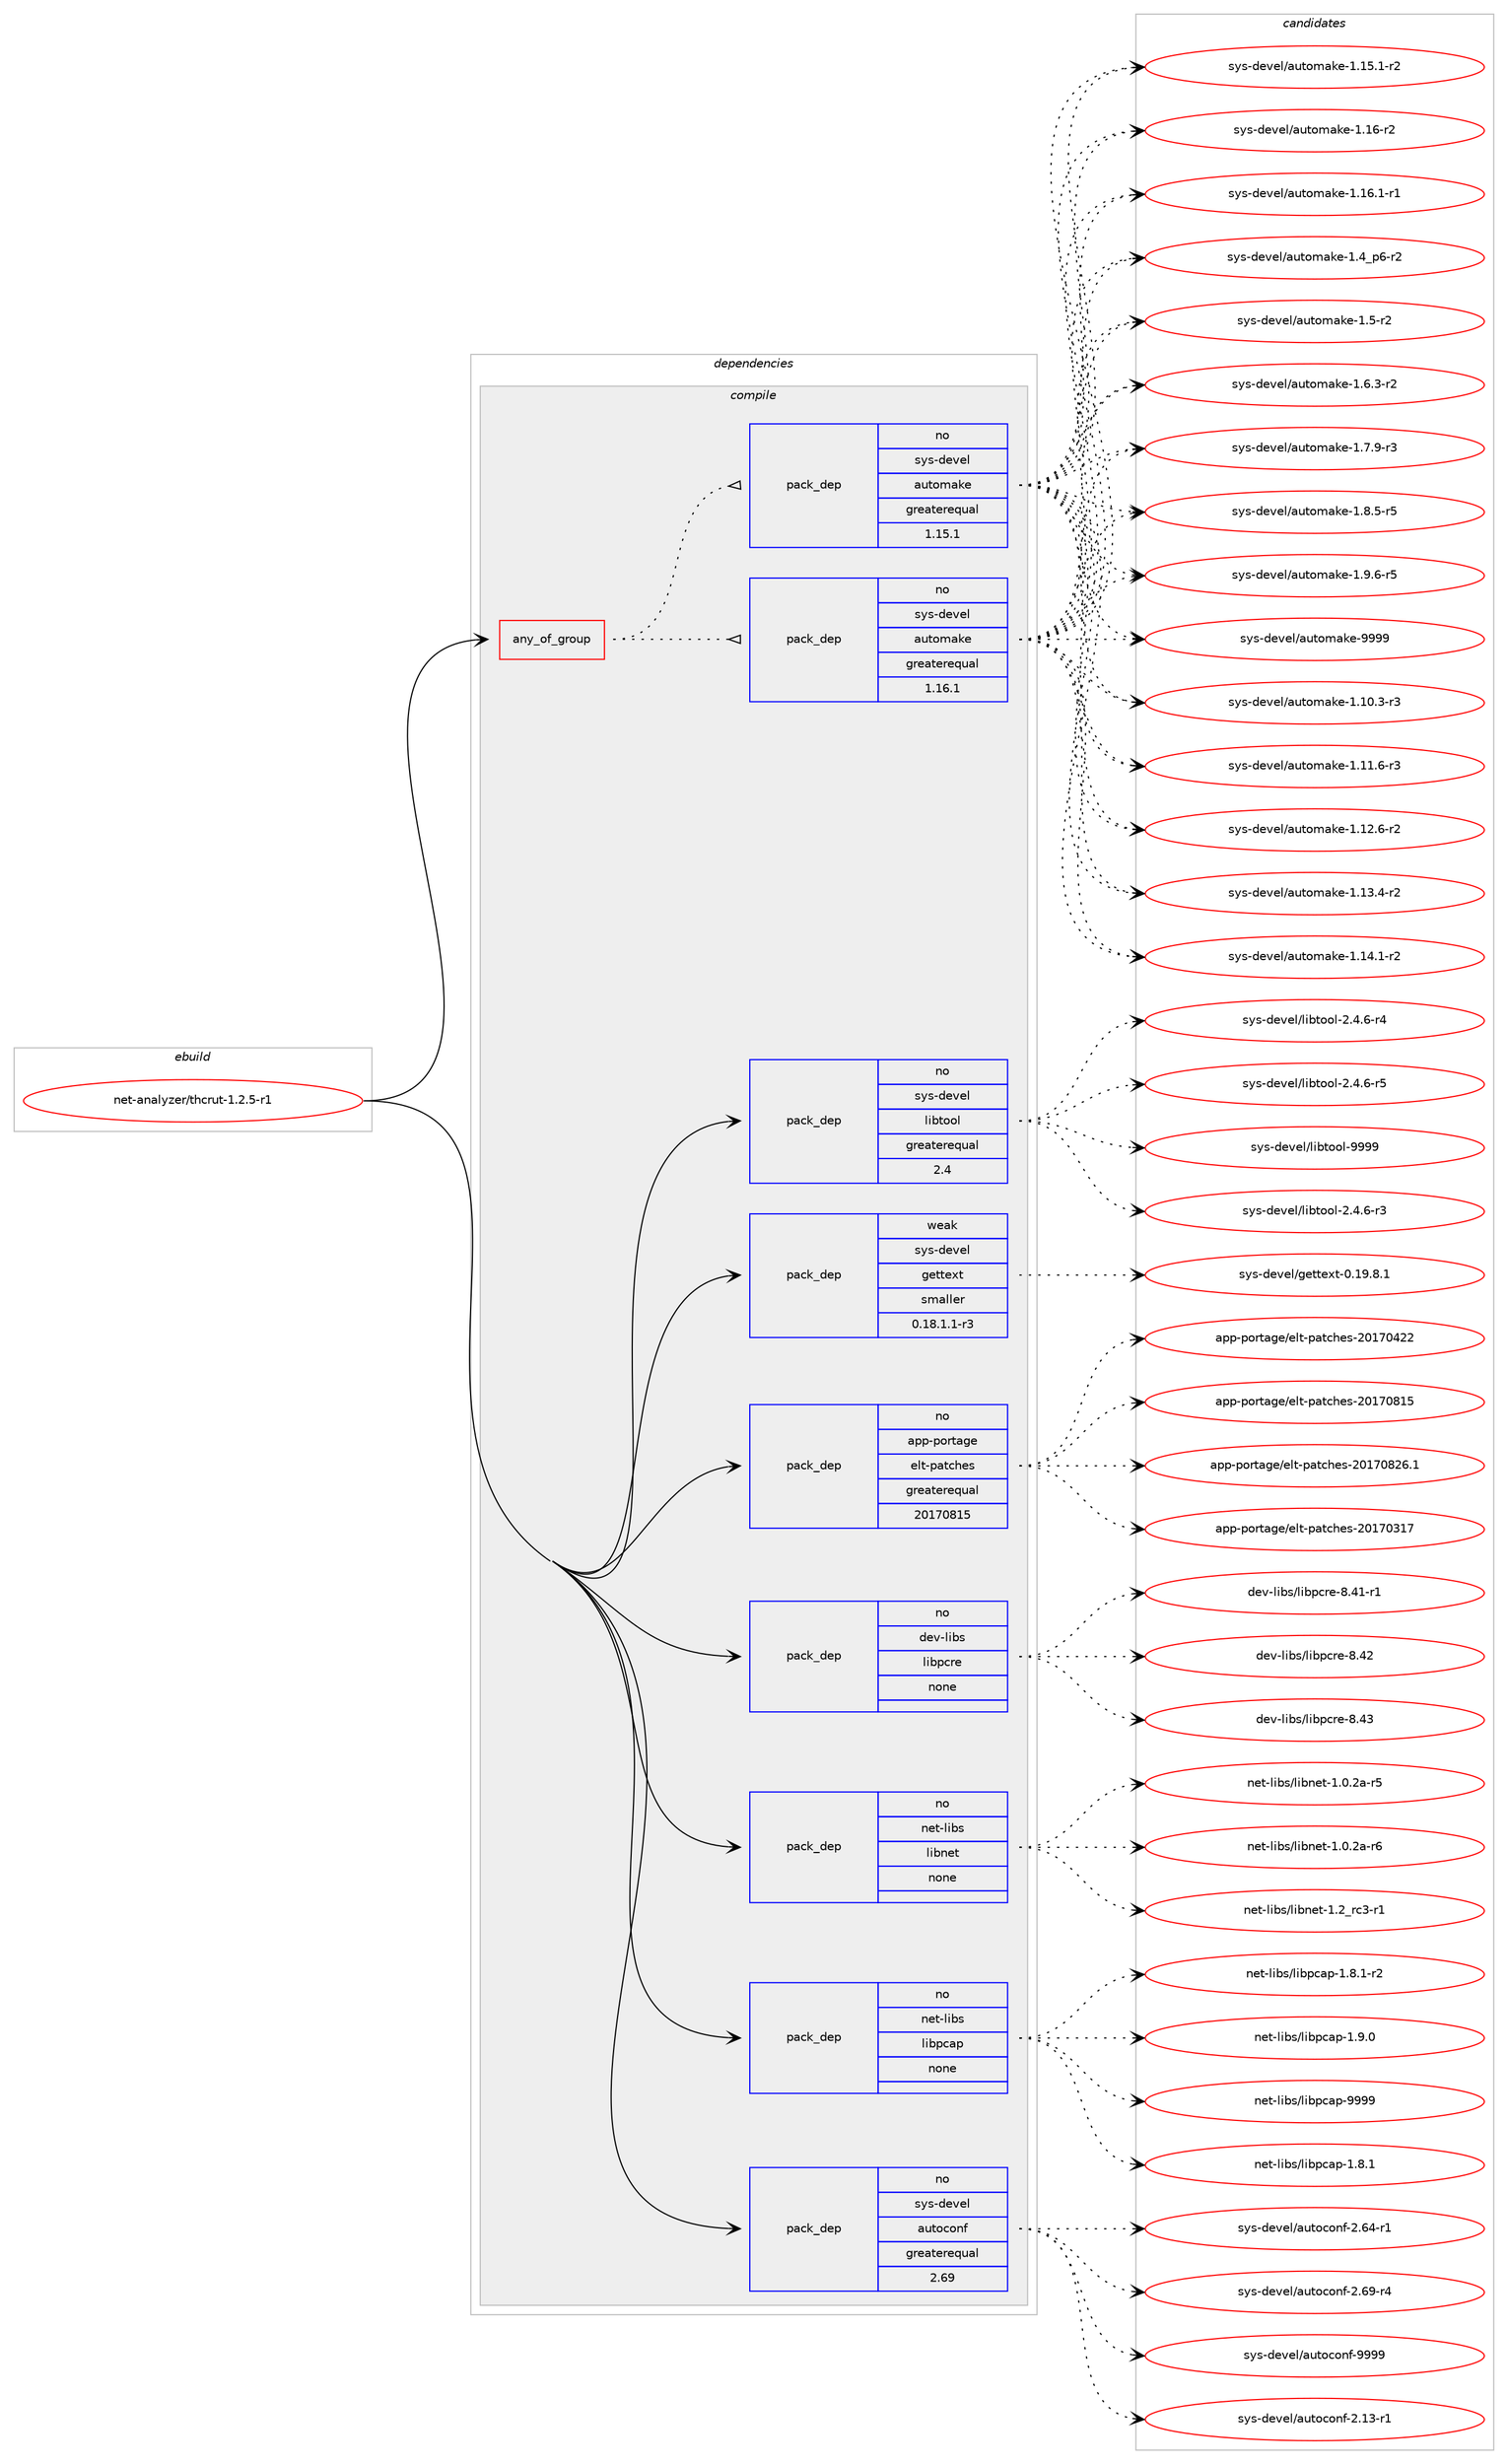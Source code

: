 digraph prolog {

# *************
# Graph options
# *************

newrank=true;
concentrate=true;
compound=true;
graph [rankdir=LR,fontname=Helvetica,fontsize=10,ranksep=1.5];#, ranksep=2.5, nodesep=0.2];
edge  [arrowhead=vee];
node  [fontname=Helvetica,fontsize=10];

# **********
# The ebuild
# **********

subgraph cluster_leftcol {
color=gray;
rank=same;
label=<<i>ebuild</i>>;
id [label="net-analyzer/thcrut-1.2.5-r1", color=red, width=4, href="../net-analyzer/thcrut-1.2.5-r1.svg"];
}

# ****************
# The dependencies
# ****************

subgraph cluster_midcol {
color=gray;
label=<<i>dependencies</i>>;
subgraph cluster_compile {
fillcolor="#eeeeee";
style=filled;
label=<<i>compile</i>>;
subgraph any25896 {
dependency1647493 [label=<<TABLE BORDER="0" CELLBORDER="1" CELLSPACING="0" CELLPADDING="4"><TR><TD CELLPADDING="10">any_of_group</TD></TR></TABLE>>, shape=none, color=red];subgraph pack1178077 {
dependency1647494 [label=<<TABLE BORDER="0" CELLBORDER="1" CELLSPACING="0" CELLPADDING="4" WIDTH="220"><TR><TD ROWSPAN="6" CELLPADDING="30">pack_dep</TD></TR><TR><TD WIDTH="110">no</TD></TR><TR><TD>sys-devel</TD></TR><TR><TD>automake</TD></TR><TR><TD>greaterequal</TD></TR><TR><TD>1.16.1</TD></TR></TABLE>>, shape=none, color=blue];
}
dependency1647493:e -> dependency1647494:w [weight=20,style="dotted",arrowhead="oinv"];
subgraph pack1178078 {
dependency1647495 [label=<<TABLE BORDER="0" CELLBORDER="1" CELLSPACING="0" CELLPADDING="4" WIDTH="220"><TR><TD ROWSPAN="6" CELLPADDING="30">pack_dep</TD></TR><TR><TD WIDTH="110">no</TD></TR><TR><TD>sys-devel</TD></TR><TR><TD>automake</TD></TR><TR><TD>greaterequal</TD></TR><TR><TD>1.15.1</TD></TR></TABLE>>, shape=none, color=blue];
}
dependency1647493:e -> dependency1647495:w [weight=20,style="dotted",arrowhead="oinv"];
}
id:e -> dependency1647493:w [weight=20,style="solid",arrowhead="vee"];
subgraph pack1178079 {
dependency1647496 [label=<<TABLE BORDER="0" CELLBORDER="1" CELLSPACING="0" CELLPADDING="4" WIDTH="220"><TR><TD ROWSPAN="6" CELLPADDING="30">pack_dep</TD></TR><TR><TD WIDTH="110">no</TD></TR><TR><TD>app-portage</TD></TR><TR><TD>elt-patches</TD></TR><TR><TD>greaterequal</TD></TR><TR><TD>20170815</TD></TR></TABLE>>, shape=none, color=blue];
}
id:e -> dependency1647496:w [weight=20,style="solid",arrowhead="vee"];
subgraph pack1178080 {
dependency1647497 [label=<<TABLE BORDER="0" CELLBORDER="1" CELLSPACING="0" CELLPADDING="4" WIDTH="220"><TR><TD ROWSPAN="6" CELLPADDING="30">pack_dep</TD></TR><TR><TD WIDTH="110">no</TD></TR><TR><TD>dev-libs</TD></TR><TR><TD>libpcre</TD></TR><TR><TD>none</TD></TR><TR><TD></TD></TR></TABLE>>, shape=none, color=blue];
}
id:e -> dependency1647497:w [weight=20,style="solid",arrowhead="vee"];
subgraph pack1178081 {
dependency1647498 [label=<<TABLE BORDER="0" CELLBORDER="1" CELLSPACING="0" CELLPADDING="4" WIDTH="220"><TR><TD ROWSPAN="6" CELLPADDING="30">pack_dep</TD></TR><TR><TD WIDTH="110">no</TD></TR><TR><TD>net-libs</TD></TR><TR><TD>libnet</TD></TR><TR><TD>none</TD></TR><TR><TD></TD></TR></TABLE>>, shape=none, color=blue];
}
id:e -> dependency1647498:w [weight=20,style="solid",arrowhead="vee"];
subgraph pack1178082 {
dependency1647499 [label=<<TABLE BORDER="0" CELLBORDER="1" CELLSPACING="0" CELLPADDING="4" WIDTH="220"><TR><TD ROWSPAN="6" CELLPADDING="30">pack_dep</TD></TR><TR><TD WIDTH="110">no</TD></TR><TR><TD>net-libs</TD></TR><TR><TD>libpcap</TD></TR><TR><TD>none</TD></TR><TR><TD></TD></TR></TABLE>>, shape=none, color=blue];
}
id:e -> dependency1647499:w [weight=20,style="solid",arrowhead="vee"];
subgraph pack1178083 {
dependency1647500 [label=<<TABLE BORDER="0" CELLBORDER="1" CELLSPACING="0" CELLPADDING="4" WIDTH="220"><TR><TD ROWSPAN="6" CELLPADDING="30">pack_dep</TD></TR><TR><TD WIDTH="110">no</TD></TR><TR><TD>sys-devel</TD></TR><TR><TD>autoconf</TD></TR><TR><TD>greaterequal</TD></TR><TR><TD>2.69</TD></TR></TABLE>>, shape=none, color=blue];
}
id:e -> dependency1647500:w [weight=20,style="solid",arrowhead="vee"];
subgraph pack1178084 {
dependency1647501 [label=<<TABLE BORDER="0" CELLBORDER="1" CELLSPACING="0" CELLPADDING="4" WIDTH="220"><TR><TD ROWSPAN="6" CELLPADDING="30">pack_dep</TD></TR><TR><TD WIDTH="110">no</TD></TR><TR><TD>sys-devel</TD></TR><TR><TD>libtool</TD></TR><TR><TD>greaterequal</TD></TR><TR><TD>2.4</TD></TR></TABLE>>, shape=none, color=blue];
}
id:e -> dependency1647501:w [weight=20,style="solid",arrowhead="vee"];
subgraph pack1178085 {
dependency1647502 [label=<<TABLE BORDER="0" CELLBORDER="1" CELLSPACING="0" CELLPADDING="4" WIDTH="220"><TR><TD ROWSPAN="6" CELLPADDING="30">pack_dep</TD></TR><TR><TD WIDTH="110">weak</TD></TR><TR><TD>sys-devel</TD></TR><TR><TD>gettext</TD></TR><TR><TD>smaller</TD></TR><TR><TD>0.18.1.1-r3</TD></TR></TABLE>>, shape=none, color=blue];
}
id:e -> dependency1647502:w [weight=20,style="solid",arrowhead="vee"];
}
subgraph cluster_compileandrun {
fillcolor="#eeeeee";
style=filled;
label=<<i>compile and run</i>>;
}
subgraph cluster_run {
fillcolor="#eeeeee";
style=filled;
label=<<i>run</i>>;
}
}

# **************
# The candidates
# **************

subgraph cluster_choices {
rank=same;
color=gray;
label=<<i>candidates</i>>;

subgraph choice1178077 {
color=black;
nodesep=1;
choice11512111545100101118101108479711711611110997107101454946494846514511451 [label="sys-devel/automake-1.10.3-r3", color=red, width=4,href="../sys-devel/automake-1.10.3-r3.svg"];
choice11512111545100101118101108479711711611110997107101454946494946544511451 [label="sys-devel/automake-1.11.6-r3", color=red, width=4,href="../sys-devel/automake-1.11.6-r3.svg"];
choice11512111545100101118101108479711711611110997107101454946495046544511450 [label="sys-devel/automake-1.12.6-r2", color=red, width=4,href="../sys-devel/automake-1.12.6-r2.svg"];
choice11512111545100101118101108479711711611110997107101454946495146524511450 [label="sys-devel/automake-1.13.4-r2", color=red, width=4,href="../sys-devel/automake-1.13.4-r2.svg"];
choice11512111545100101118101108479711711611110997107101454946495246494511450 [label="sys-devel/automake-1.14.1-r2", color=red, width=4,href="../sys-devel/automake-1.14.1-r2.svg"];
choice11512111545100101118101108479711711611110997107101454946495346494511450 [label="sys-devel/automake-1.15.1-r2", color=red, width=4,href="../sys-devel/automake-1.15.1-r2.svg"];
choice1151211154510010111810110847971171161111099710710145494649544511450 [label="sys-devel/automake-1.16-r2", color=red, width=4,href="../sys-devel/automake-1.16-r2.svg"];
choice11512111545100101118101108479711711611110997107101454946495446494511449 [label="sys-devel/automake-1.16.1-r1", color=red, width=4,href="../sys-devel/automake-1.16.1-r1.svg"];
choice115121115451001011181011084797117116111109971071014549465295112544511450 [label="sys-devel/automake-1.4_p6-r2", color=red, width=4,href="../sys-devel/automake-1.4_p6-r2.svg"];
choice11512111545100101118101108479711711611110997107101454946534511450 [label="sys-devel/automake-1.5-r2", color=red, width=4,href="../sys-devel/automake-1.5-r2.svg"];
choice115121115451001011181011084797117116111109971071014549465446514511450 [label="sys-devel/automake-1.6.3-r2", color=red, width=4,href="../sys-devel/automake-1.6.3-r2.svg"];
choice115121115451001011181011084797117116111109971071014549465546574511451 [label="sys-devel/automake-1.7.9-r3", color=red, width=4,href="../sys-devel/automake-1.7.9-r3.svg"];
choice115121115451001011181011084797117116111109971071014549465646534511453 [label="sys-devel/automake-1.8.5-r5", color=red, width=4,href="../sys-devel/automake-1.8.5-r5.svg"];
choice115121115451001011181011084797117116111109971071014549465746544511453 [label="sys-devel/automake-1.9.6-r5", color=red, width=4,href="../sys-devel/automake-1.9.6-r5.svg"];
choice115121115451001011181011084797117116111109971071014557575757 [label="sys-devel/automake-9999", color=red, width=4,href="../sys-devel/automake-9999.svg"];
dependency1647494:e -> choice11512111545100101118101108479711711611110997107101454946494846514511451:w [style=dotted,weight="100"];
dependency1647494:e -> choice11512111545100101118101108479711711611110997107101454946494946544511451:w [style=dotted,weight="100"];
dependency1647494:e -> choice11512111545100101118101108479711711611110997107101454946495046544511450:w [style=dotted,weight="100"];
dependency1647494:e -> choice11512111545100101118101108479711711611110997107101454946495146524511450:w [style=dotted,weight="100"];
dependency1647494:e -> choice11512111545100101118101108479711711611110997107101454946495246494511450:w [style=dotted,weight="100"];
dependency1647494:e -> choice11512111545100101118101108479711711611110997107101454946495346494511450:w [style=dotted,weight="100"];
dependency1647494:e -> choice1151211154510010111810110847971171161111099710710145494649544511450:w [style=dotted,weight="100"];
dependency1647494:e -> choice11512111545100101118101108479711711611110997107101454946495446494511449:w [style=dotted,weight="100"];
dependency1647494:e -> choice115121115451001011181011084797117116111109971071014549465295112544511450:w [style=dotted,weight="100"];
dependency1647494:e -> choice11512111545100101118101108479711711611110997107101454946534511450:w [style=dotted,weight="100"];
dependency1647494:e -> choice115121115451001011181011084797117116111109971071014549465446514511450:w [style=dotted,weight="100"];
dependency1647494:e -> choice115121115451001011181011084797117116111109971071014549465546574511451:w [style=dotted,weight="100"];
dependency1647494:e -> choice115121115451001011181011084797117116111109971071014549465646534511453:w [style=dotted,weight="100"];
dependency1647494:e -> choice115121115451001011181011084797117116111109971071014549465746544511453:w [style=dotted,weight="100"];
dependency1647494:e -> choice115121115451001011181011084797117116111109971071014557575757:w [style=dotted,weight="100"];
}
subgraph choice1178078 {
color=black;
nodesep=1;
choice11512111545100101118101108479711711611110997107101454946494846514511451 [label="sys-devel/automake-1.10.3-r3", color=red, width=4,href="../sys-devel/automake-1.10.3-r3.svg"];
choice11512111545100101118101108479711711611110997107101454946494946544511451 [label="sys-devel/automake-1.11.6-r3", color=red, width=4,href="../sys-devel/automake-1.11.6-r3.svg"];
choice11512111545100101118101108479711711611110997107101454946495046544511450 [label="sys-devel/automake-1.12.6-r2", color=red, width=4,href="../sys-devel/automake-1.12.6-r2.svg"];
choice11512111545100101118101108479711711611110997107101454946495146524511450 [label="sys-devel/automake-1.13.4-r2", color=red, width=4,href="../sys-devel/automake-1.13.4-r2.svg"];
choice11512111545100101118101108479711711611110997107101454946495246494511450 [label="sys-devel/automake-1.14.1-r2", color=red, width=4,href="../sys-devel/automake-1.14.1-r2.svg"];
choice11512111545100101118101108479711711611110997107101454946495346494511450 [label="sys-devel/automake-1.15.1-r2", color=red, width=4,href="../sys-devel/automake-1.15.1-r2.svg"];
choice1151211154510010111810110847971171161111099710710145494649544511450 [label="sys-devel/automake-1.16-r2", color=red, width=4,href="../sys-devel/automake-1.16-r2.svg"];
choice11512111545100101118101108479711711611110997107101454946495446494511449 [label="sys-devel/automake-1.16.1-r1", color=red, width=4,href="../sys-devel/automake-1.16.1-r1.svg"];
choice115121115451001011181011084797117116111109971071014549465295112544511450 [label="sys-devel/automake-1.4_p6-r2", color=red, width=4,href="../sys-devel/automake-1.4_p6-r2.svg"];
choice11512111545100101118101108479711711611110997107101454946534511450 [label="sys-devel/automake-1.5-r2", color=red, width=4,href="../sys-devel/automake-1.5-r2.svg"];
choice115121115451001011181011084797117116111109971071014549465446514511450 [label="sys-devel/automake-1.6.3-r2", color=red, width=4,href="../sys-devel/automake-1.6.3-r2.svg"];
choice115121115451001011181011084797117116111109971071014549465546574511451 [label="sys-devel/automake-1.7.9-r3", color=red, width=4,href="../sys-devel/automake-1.7.9-r3.svg"];
choice115121115451001011181011084797117116111109971071014549465646534511453 [label="sys-devel/automake-1.8.5-r5", color=red, width=4,href="../sys-devel/automake-1.8.5-r5.svg"];
choice115121115451001011181011084797117116111109971071014549465746544511453 [label="sys-devel/automake-1.9.6-r5", color=red, width=4,href="../sys-devel/automake-1.9.6-r5.svg"];
choice115121115451001011181011084797117116111109971071014557575757 [label="sys-devel/automake-9999", color=red, width=4,href="../sys-devel/automake-9999.svg"];
dependency1647495:e -> choice11512111545100101118101108479711711611110997107101454946494846514511451:w [style=dotted,weight="100"];
dependency1647495:e -> choice11512111545100101118101108479711711611110997107101454946494946544511451:w [style=dotted,weight="100"];
dependency1647495:e -> choice11512111545100101118101108479711711611110997107101454946495046544511450:w [style=dotted,weight="100"];
dependency1647495:e -> choice11512111545100101118101108479711711611110997107101454946495146524511450:w [style=dotted,weight="100"];
dependency1647495:e -> choice11512111545100101118101108479711711611110997107101454946495246494511450:w [style=dotted,weight="100"];
dependency1647495:e -> choice11512111545100101118101108479711711611110997107101454946495346494511450:w [style=dotted,weight="100"];
dependency1647495:e -> choice1151211154510010111810110847971171161111099710710145494649544511450:w [style=dotted,weight="100"];
dependency1647495:e -> choice11512111545100101118101108479711711611110997107101454946495446494511449:w [style=dotted,weight="100"];
dependency1647495:e -> choice115121115451001011181011084797117116111109971071014549465295112544511450:w [style=dotted,weight="100"];
dependency1647495:e -> choice11512111545100101118101108479711711611110997107101454946534511450:w [style=dotted,weight="100"];
dependency1647495:e -> choice115121115451001011181011084797117116111109971071014549465446514511450:w [style=dotted,weight="100"];
dependency1647495:e -> choice115121115451001011181011084797117116111109971071014549465546574511451:w [style=dotted,weight="100"];
dependency1647495:e -> choice115121115451001011181011084797117116111109971071014549465646534511453:w [style=dotted,weight="100"];
dependency1647495:e -> choice115121115451001011181011084797117116111109971071014549465746544511453:w [style=dotted,weight="100"];
dependency1647495:e -> choice115121115451001011181011084797117116111109971071014557575757:w [style=dotted,weight="100"];
}
subgraph choice1178079 {
color=black;
nodesep=1;
choice97112112451121111141169710310147101108116451129711699104101115455048495548514955 [label="app-portage/elt-patches-20170317", color=red, width=4,href="../app-portage/elt-patches-20170317.svg"];
choice97112112451121111141169710310147101108116451129711699104101115455048495548525050 [label="app-portage/elt-patches-20170422", color=red, width=4,href="../app-portage/elt-patches-20170422.svg"];
choice97112112451121111141169710310147101108116451129711699104101115455048495548564953 [label="app-portage/elt-patches-20170815", color=red, width=4,href="../app-portage/elt-patches-20170815.svg"];
choice971121124511211111411697103101471011081164511297116991041011154550484955485650544649 [label="app-portage/elt-patches-20170826.1", color=red, width=4,href="../app-portage/elt-patches-20170826.1.svg"];
dependency1647496:e -> choice97112112451121111141169710310147101108116451129711699104101115455048495548514955:w [style=dotted,weight="100"];
dependency1647496:e -> choice97112112451121111141169710310147101108116451129711699104101115455048495548525050:w [style=dotted,weight="100"];
dependency1647496:e -> choice97112112451121111141169710310147101108116451129711699104101115455048495548564953:w [style=dotted,weight="100"];
dependency1647496:e -> choice971121124511211111411697103101471011081164511297116991041011154550484955485650544649:w [style=dotted,weight="100"];
}
subgraph choice1178080 {
color=black;
nodesep=1;
choice100101118451081059811547108105981129911410145564652494511449 [label="dev-libs/libpcre-8.41-r1", color=red, width=4,href="../dev-libs/libpcre-8.41-r1.svg"];
choice10010111845108105981154710810598112991141014556465250 [label="dev-libs/libpcre-8.42", color=red, width=4,href="../dev-libs/libpcre-8.42.svg"];
choice10010111845108105981154710810598112991141014556465251 [label="dev-libs/libpcre-8.43", color=red, width=4,href="../dev-libs/libpcre-8.43.svg"];
dependency1647497:e -> choice100101118451081059811547108105981129911410145564652494511449:w [style=dotted,weight="100"];
dependency1647497:e -> choice10010111845108105981154710810598112991141014556465250:w [style=dotted,weight="100"];
dependency1647497:e -> choice10010111845108105981154710810598112991141014556465251:w [style=dotted,weight="100"];
}
subgraph choice1178081 {
color=black;
nodesep=1;
choice11010111645108105981154710810598110101116454946484650974511453 [label="net-libs/libnet-1.0.2a-r5", color=red, width=4,href="../net-libs/libnet-1.0.2a-r5.svg"];
choice11010111645108105981154710810598110101116454946484650974511454 [label="net-libs/libnet-1.0.2a-r6", color=red, width=4,href="../net-libs/libnet-1.0.2a-r6.svg"];
choice11010111645108105981154710810598110101116454946509511499514511449 [label="net-libs/libnet-1.2_rc3-r1", color=red, width=4,href="../net-libs/libnet-1.2_rc3-r1.svg"];
dependency1647498:e -> choice11010111645108105981154710810598110101116454946484650974511453:w [style=dotted,weight="100"];
dependency1647498:e -> choice11010111645108105981154710810598110101116454946484650974511454:w [style=dotted,weight="100"];
dependency1647498:e -> choice11010111645108105981154710810598110101116454946509511499514511449:w [style=dotted,weight="100"];
}
subgraph choice1178082 {
color=black;
nodesep=1;
choice110101116451081059811547108105981129997112454946564649 [label="net-libs/libpcap-1.8.1", color=red, width=4,href="../net-libs/libpcap-1.8.1.svg"];
choice1101011164510810598115471081059811299971124549465646494511450 [label="net-libs/libpcap-1.8.1-r2", color=red, width=4,href="../net-libs/libpcap-1.8.1-r2.svg"];
choice110101116451081059811547108105981129997112454946574648 [label="net-libs/libpcap-1.9.0", color=red, width=4,href="../net-libs/libpcap-1.9.0.svg"];
choice1101011164510810598115471081059811299971124557575757 [label="net-libs/libpcap-9999", color=red, width=4,href="../net-libs/libpcap-9999.svg"];
dependency1647499:e -> choice110101116451081059811547108105981129997112454946564649:w [style=dotted,weight="100"];
dependency1647499:e -> choice1101011164510810598115471081059811299971124549465646494511450:w [style=dotted,weight="100"];
dependency1647499:e -> choice110101116451081059811547108105981129997112454946574648:w [style=dotted,weight="100"];
dependency1647499:e -> choice1101011164510810598115471081059811299971124557575757:w [style=dotted,weight="100"];
}
subgraph choice1178083 {
color=black;
nodesep=1;
choice1151211154510010111810110847971171161119911111010245504649514511449 [label="sys-devel/autoconf-2.13-r1", color=red, width=4,href="../sys-devel/autoconf-2.13-r1.svg"];
choice1151211154510010111810110847971171161119911111010245504654524511449 [label="sys-devel/autoconf-2.64-r1", color=red, width=4,href="../sys-devel/autoconf-2.64-r1.svg"];
choice1151211154510010111810110847971171161119911111010245504654574511452 [label="sys-devel/autoconf-2.69-r4", color=red, width=4,href="../sys-devel/autoconf-2.69-r4.svg"];
choice115121115451001011181011084797117116111991111101024557575757 [label="sys-devel/autoconf-9999", color=red, width=4,href="../sys-devel/autoconf-9999.svg"];
dependency1647500:e -> choice1151211154510010111810110847971171161119911111010245504649514511449:w [style=dotted,weight="100"];
dependency1647500:e -> choice1151211154510010111810110847971171161119911111010245504654524511449:w [style=dotted,weight="100"];
dependency1647500:e -> choice1151211154510010111810110847971171161119911111010245504654574511452:w [style=dotted,weight="100"];
dependency1647500:e -> choice115121115451001011181011084797117116111991111101024557575757:w [style=dotted,weight="100"];
}
subgraph choice1178084 {
color=black;
nodesep=1;
choice1151211154510010111810110847108105981161111111084550465246544511451 [label="sys-devel/libtool-2.4.6-r3", color=red, width=4,href="../sys-devel/libtool-2.4.6-r3.svg"];
choice1151211154510010111810110847108105981161111111084550465246544511452 [label="sys-devel/libtool-2.4.6-r4", color=red, width=4,href="../sys-devel/libtool-2.4.6-r4.svg"];
choice1151211154510010111810110847108105981161111111084550465246544511453 [label="sys-devel/libtool-2.4.6-r5", color=red, width=4,href="../sys-devel/libtool-2.4.6-r5.svg"];
choice1151211154510010111810110847108105981161111111084557575757 [label="sys-devel/libtool-9999", color=red, width=4,href="../sys-devel/libtool-9999.svg"];
dependency1647501:e -> choice1151211154510010111810110847108105981161111111084550465246544511451:w [style=dotted,weight="100"];
dependency1647501:e -> choice1151211154510010111810110847108105981161111111084550465246544511452:w [style=dotted,weight="100"];
dependency1647501:e -> choice1151211154510010111810110847108105981161111111084550465246544511453:w [style=dotted,weight="100"];
dependency1647501:e -> choice1151211154510010111810110847108105981161111111084557575757:w [style=dotted,weight="100"];
}
subgraph choice1178085 {
color=black;
nodesep=1;
choice1151211154510010111810110847103101116116101120116454846495746564649 [label="sys-devel/gettext-0.19.8.1", color=red, width=4,href="../sys-devel/gettext-0.19.8.1.svg"];
dependency1647502:e -> choice1151211154510010111810110847103101116116101120116454846495746564649:w [style=dotted,weight="100"];
}
}

}
